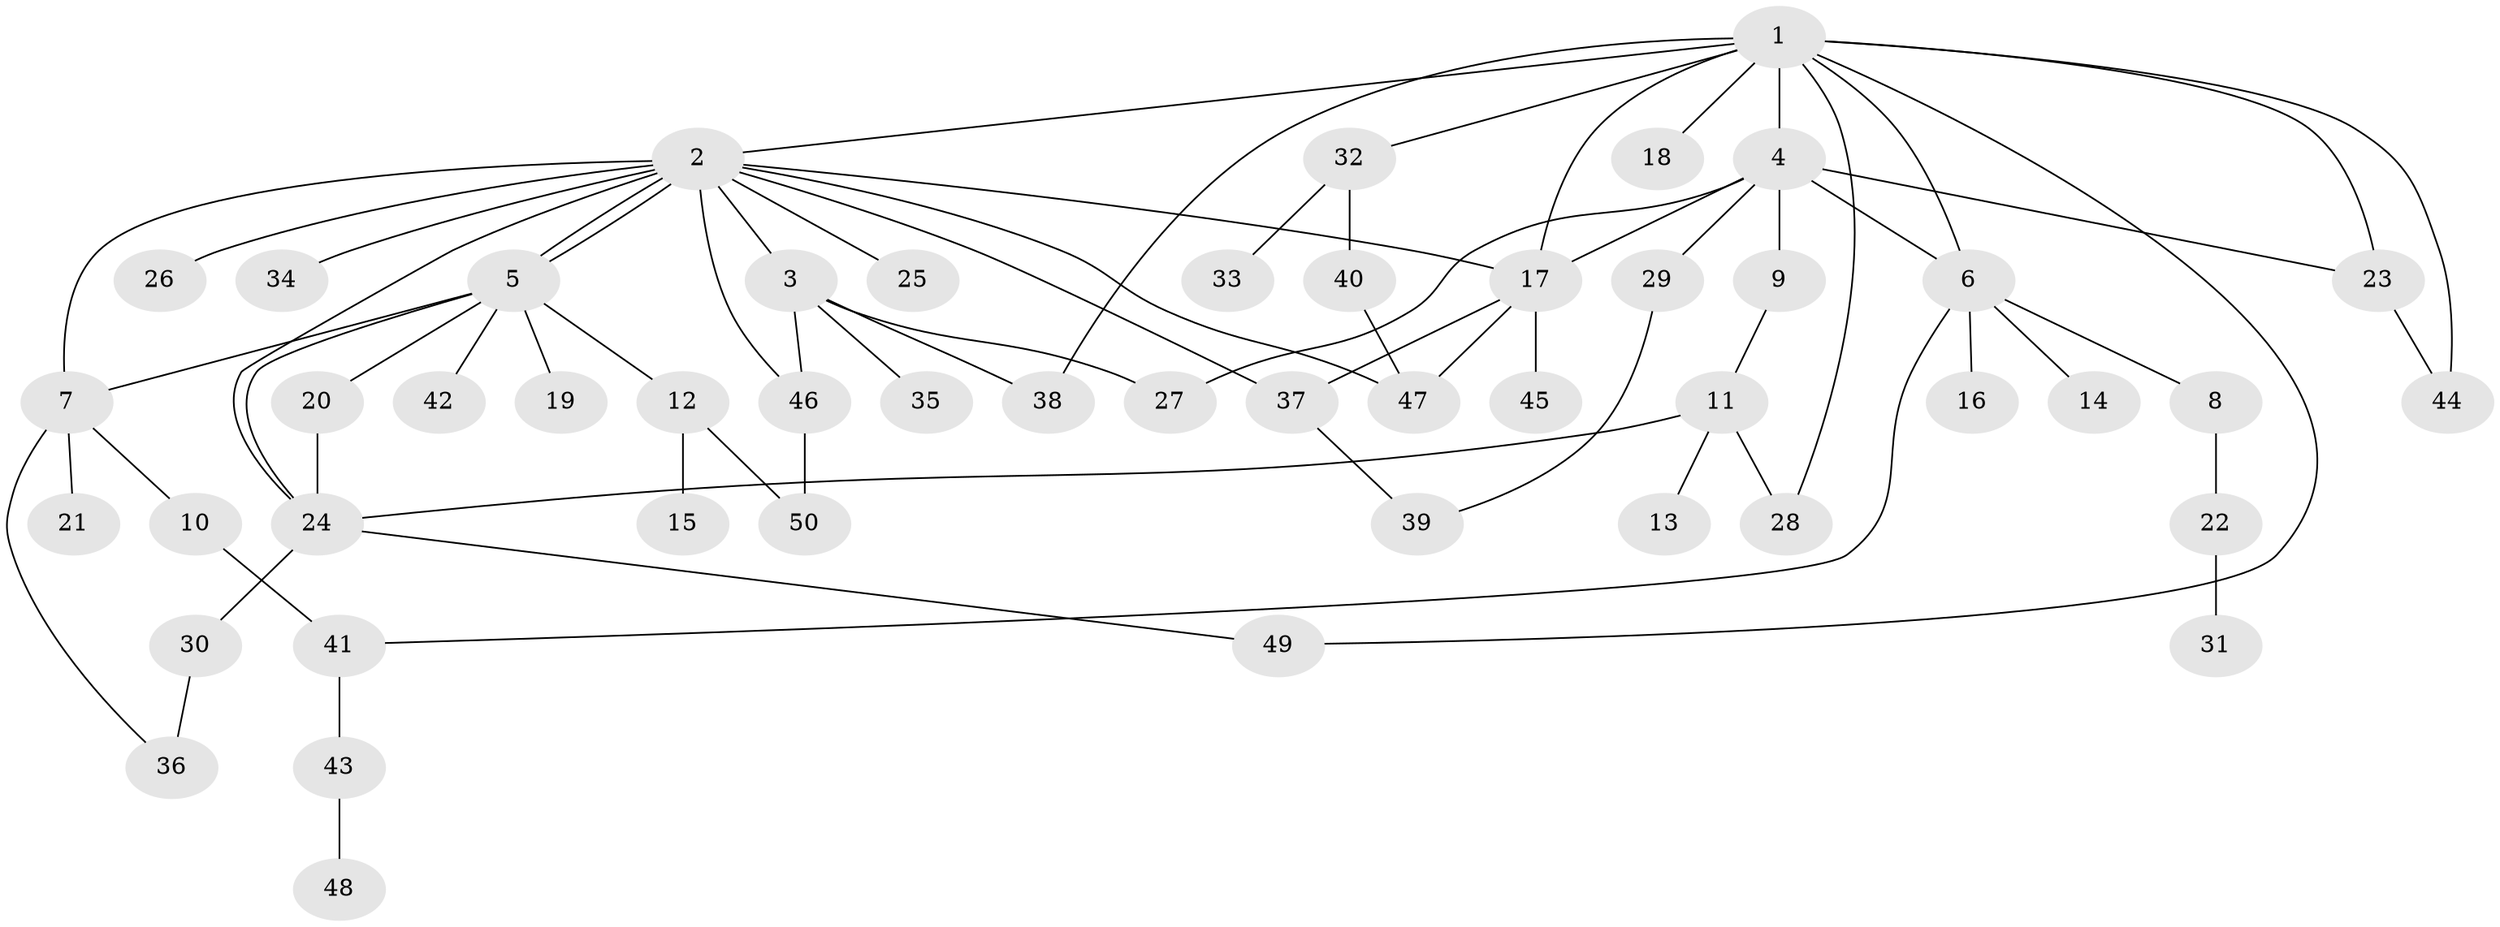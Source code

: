 // coarse degree distribution, {10: 0.05, 1: 0.65, 2: 0.15, 3: 0.1, 9: 0.05}
// Generated by graph-tools (version 1.1) at 2025/50/03/04/25 21:50:49]
// undirected, 50 vertices, 71 edges
graph export_dot {
graph [start="1"]
  node [color=gray90,style=filled];
  1;
  2;
  3;
  4;
  5;
  6;
  7;
  8;
  9;
  10;
  11;
  12;
  13;
  14;
  15;
  16;
  17;
  18;
  19;
  20;
  21;
  22;
  23;
  24;
  25;
  26;
  27;
  28;
  29;
  30;
  31;
  32;
  33;
  34;
  35;
  36;
  37;
  38;
  39;
  40;
  41;
  42;
  43;
  44;
  45;
  46;
  47;
  48;
  49;
  50;
  1 -- 2;
  1 -- 4;
  1 -- 6;
  1 -- 17;
  1 -- 18;
  1 -- 23;
  1 -- 28;
  1 -- 32;
  1 -- 38;
  1 -- 44;
  1 -- 49;
  2 -- 3;
  2 -- 5;
  2 -- 5;
  2 -- 7;
  2 -- 17;
  2 -- 24;
  2 -- 25;
  2 -- 26;
  2 -- 34;
  2 -- 37;
  2 -- 46;
  2 -- 47;
  3 -- 27;
  3 -- 35;
  3 -- 38;
  3 -- 46;
  4 -- 6;
  4 -- 9;
  4 -- 17;
  4 -- 23;
  4 -- 27;
  4 -- 29;
  5 -- 7;
  5 -- 12;
  5 -- 19;
  5 -- 20;
  5 -- 24;
  5 -- 42;
  6 -- 8;
  6 -- 14;
  6 -- 16;
  6 -- 41;
  7 -- 10;
  7 -- 21;
  7 -- 36;
  8 -- 22;
  9 -- 11;
  10 -- 41;
  11 -- 13;
  11 -- 24;
  11 -- 28;
  12 -- 15;
  12 -- 50;
  17 -- 37;
  17 -- 45;
  17 -- 47;
  20 -- 24;
  22 -- 31;
  23 -- 44;
  24 -- 30;
  24 -- 49;
  29 -- 39;
  30 -- 36;
  32 -- 33;
  32 -- 40;
  37 -- 39;
  40 -- 47;
  41 -- 43;
  43 -- 48;
  46 -- 50;
}
